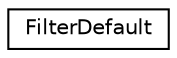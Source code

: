digraph "类继承关系图"
{
 // INTERACTIVE_SVG=YES
 // LATEX_PDF_SIZE
  edge [fontname="Helvetica",fontsize="10",labelfontname="Helvetica",labelfontsize="10"];
  node [fontname="Helvetica",fontsize="10",shape=record];
  rankdir="LR";
  Node0 [label="FilterDefault",height=0.2,width=0.4,color="black", fillcolor="white", style="filled",URL="$de/dfe/class_filter_default.html",tooltip="The implementation of the \"default\" filter"];
}
